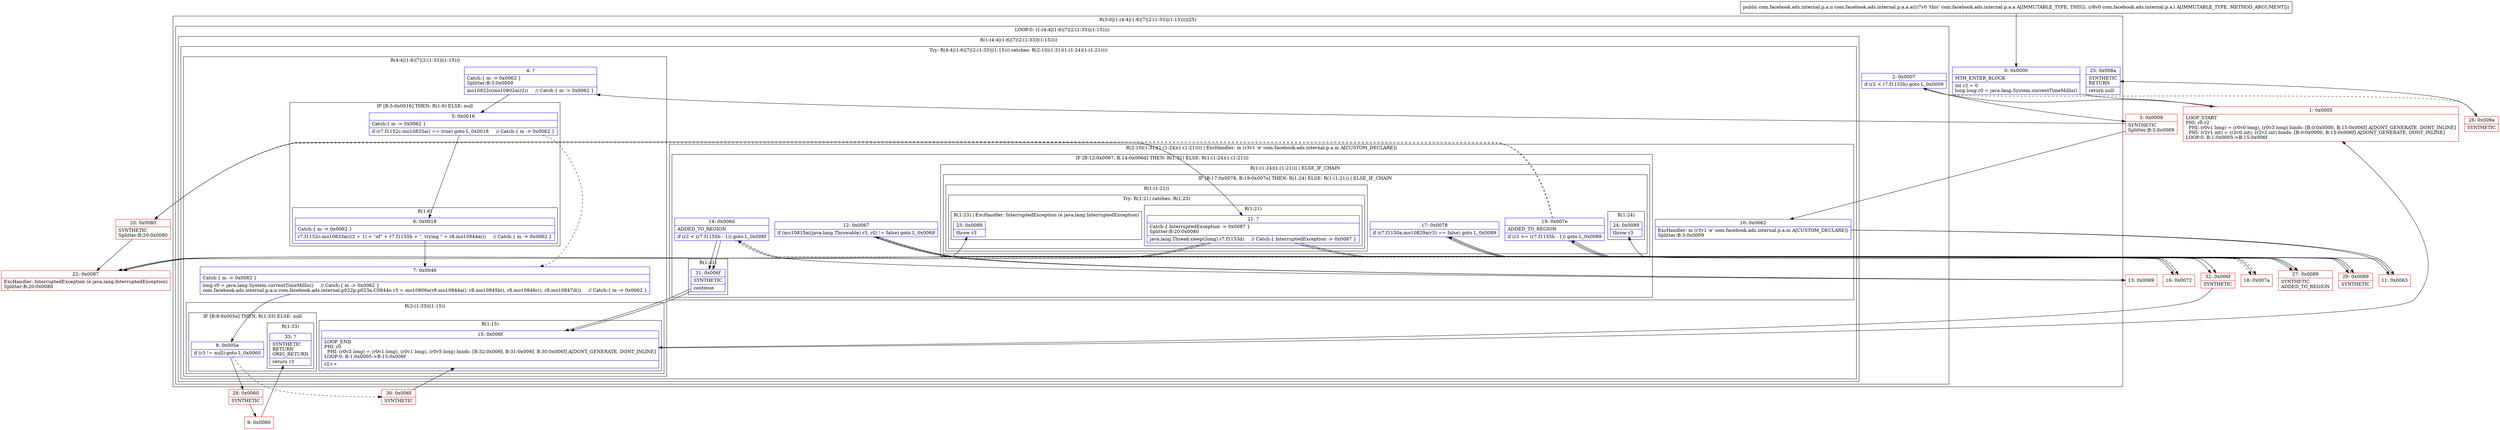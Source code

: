 digraph "CFG forcom.facebook.ads.internal.p.a.a.a(Lcom\/facebook\/ads\/internal\/p\/a\/l;)Lcom\/facebook\/ads\/internal\/p\/a\/n;" {
subgraph cluster_Region_1717427187 {
label = "R(3:0|(1:(4:4|(1:6)|7|(2:(1:33)|(1:15))))|25)";
node [shape=record,color=blue];
Node_0 [shape=record,label="{0\:\ 0x0000|MTH_ENTER_BLOCK\l|int r2 = 0\llong long r0 = java.lang.System.currentTimeMillis()\l}"];
subgraph cluster_LoopRegion_1788391774 {
label = "LOOP:0: (1:(4:4|(1:6)|7|(2:(1:33)|(1:15))))";
node [shape=record,color=blue];
Node_2 [shape=record,label="{2\:\ 0x0007|if (r2 \< r7.f1155h) goto L_0x0009\l}"];
subgraph cluster_Region_1715264209 {
label = "R(1:(4:4|(1:6)|7|(2:(1:33)|(1:15))))";
node [shape=record,color=blue];
subgraph cluster_TryCatchRegion_1074975016 {
label = "Try: R(4:4|(1:6)|7|(2:(1:33)|(1:15))) catches: R(2:10|(1:31)(1:(1:24)(1:(1:21))))";
node [shape=record,color=blue];
subgraph cluster_Region_1873645160 {
label = "R(4:4|(1:6)|7|(2:(1:33)|(1:15)))";
node [shape=record,color=blue];
Node_4 [shape=record,label="{4\:\ ?|Catch:\{ m \-\> 0x0062 \}\lSplitter:B:3:0x0009\l|mo10822c(mo10802a(r2))     \/\/ Catch:\{ m \-\> 0x0062 \}\l}"];
subgraph cluster_IfRegion_355006850 {
label = "IF [B:5:0x0016] THEN: R(1:6) ELSE: null";
node [shape=record,color=blue];
Node_5 [shape=record,label="{5\:\ 0x0016|Catch:\{ m \-\> 0x0062 \}\l|if (r7.f1152c.mo10835a() == true) goto L_0x0018     \/\/ Catch:\{ m \-\> 0x0062 \}\l}"];
subgraph cluster_Region_1730630189 {
label = "R(1:6)";
node [shape=record,color=blue];
Node_6 [shape=record,label="{6\:\ 0x0018|Catch:\{ m \-\> 0x0062 \}\l|r7.f1152c.mo10833a((r2 + 1) + \"of\" + r7.f1155h + \", trying \" + r8.mo10844a())     \/\/ Catch:\{ m \-\> 0x0062 \}\l}"];
}
}
Node_7 [shape=record,label="{7\:\ 0x0046|Catch:\{ m \-\> 0x0062 \}\l|long r0 = java.lang.System.currentTimeMillis()     \/\/ Catch:\{ m \-\> 0x0062 \}\lcom.facebook.ads.internal.p.a.n com.facebook.ads.internal.p022p.p023a.C0844n r3 = mo10806a(r8.mo10844a(), r8.mo10845b(), r8.mo10846c(), r8.mo10847d())     \/\/ Catch:\{ m \-\> 0x0062 \}\l}"];
subgraph cluster_Region_1274846741 {
label = "R(2:(1:33)|(1:15))";
node [shape=record,color=blue];
subgraph cluster_IfRegion_1300397063 {
label = "IF [B:8:0x005e] THEN: R(1:33) ELSE: null";
node [shape=record,color=blue];
Node_8 [shape=record,label="{8\:\ 0x005e|if (r3 != null) goto L_0x0060\l}"];
subgraph cluster_Region_283765152 {
label = "R(1:33)";
node [shape=record,color=blue];
Node_33 [shape=record,label="{33\:\ ?|SYNTHETIC\lRETURN\lORIG_RETURN\l|return r3\l}"];
}
}
subgraph cluster_Region_1983778727 {
label = "R(1:15)";
node [shape=record,color=blue];
Node_15 [shape=record,label="{15\:\ 0x006f|LOOP_END\lPHI: r0 \l  PHI: (r0v3 long) = (r0v1 long), (r0v1 long), (r0v5 long) binds: [B:32:0x006f, B:31:0x006f, B:30:0x006f] A[DONT_GENERATE, DONT_INLINE]\lLOOP:0: B:1:0x0005\-\>B:15:0x006f\l|r2++\l}"];
}
}
}
subgraph cluster_Region_1259745257 {
label = "R(2:10|(1:31)(1:(1:24)(1:(1:21)))) | ExcHandler: m (r3v1 'e' com.facebook.ads.internal.p.a.m A[CUSTOM_DECLARE])\l";
node [shape=record,color=blue];
Node_10 [shape=record,label="{10\:\ 0x0062|ExcHandler: m (r3v1 'e' com.facebook.ads.internal.p.a.m A[CUSTOM_DECLARE])\lSplitter:B:3:0x0009\l}"];
subgraph cluster_IfRegion_1642216025 {
label = "IF [B:12:0x0067, B:14:0x006d] THEN: R(1:31) ELSE: R(1:(1:24)(1:(1:21)))";
node [shape=record,color=blue];
Node_12 [shape=record,label="{12\:\ 0x0067|if (mo10815a((java.lang.Throwable) r3, r0) != false) goto L_0x0069\l}"];
Node_14 [shape=record,label="{14\:\ 0x006d|ADDED_TO_REGION\l|if (r2 \< (r7.f1155h \- 1)) goto L_0x006f\l}"];
subgraph cluster_Region_500902962 {
label = "R(1:31)";
node [shape=record,color=blue];
Node_31 [shape=record,label="{31\:\ 0x006f|SYNTHETIC\l|continue\l}"];
}
subgraph cluster_Region_1340941026 {
label = "R(1:(1:24)(1:(1:21))) | ELSE_IF_CHAIN\l";
node [shape=record,color=blue];
subgraph cluster_IfRegion_1323263354 {
label = "IF [B:17:0x0078, B:19:0x007e] THEN: R(1:24) ELSE: R(1:(1:21)) | ELSE_IF_CHAIN\l";
node [shape=record,color=blue];
Node_17 [shape=record,label="{17\:\ 0x0078|if (r7.f1150a.mo10829a(r3) == false) goto L_0x0089\l}"];
Node_19 [shape=record,label="{19\:\ 0x007e|ADDED_TO_REGION\l|if (r2 \>= (r7.f1155h \- 1)) goto L_0x0089\l}"];
subgraph cluster_Region_1615724860 {
label = "R(1:24)";
node [shape=record,color=blue];
Node_24 [shape=record,label="{24\:\ 0x0089|throw r3\l}"];
}
subgraph cluster_Region_450692027 {
label = "R(1:(1:21))";
node [shape=record,color=blue];
subgraph cluster_TryCatchRegion_1587746414 {
label = "Try: R(1:21) catches: R(1:23)";
node [shape=record,color=blue];
subgraph cluster_Region_2030032234 {
label = "R(1:21)";
node [shape=record,color=blue];
Node_21 [shape=record,label="{21\:\ ?|Catch:\{ InterruptedException \-\> 0x0087 \}\lSplitter:B:20:0x0080\l|java.lang.Thread.sleep((long) r7.f1153d)     \/\/ Catch:\{ InterruptedException \-\> 0x0087 \}\l}"];
}
subgraph cluster_Region_1755868328 {
label = "R(1:23) | ExcHandler: InterruptedException (e java.lang.InterruptedException)\l";
node [shape=record,color=blue];
Node_23 [shape=record,label="{23\:\ 0x0088|throw r3\l}"];
}
}
}
}
}
}
}
}
}
}
Node_25 [shape=record,label="{25\:\ 0x008a|SYNTHETIC\lRETURN\l|return null\l}"];
}
subgraph cluster_Region_1259745257 {
label = "R(2:10|(1:31)(1:(1:24)(1:(1:21)))) | ExcHandler: m (r3v1 'e' com.facebook.ads.internal.p.a.m A[CUSTOM_DECLARE])\l";
node [shape=record,color=blue];
Node_10 [shape=record,label="{10\:\ 0x0062|ExcHandler: m (r3v1 'e' com.facebook.ads.internal.p.a.m A[CUSTOM_DECLARE])\lSplitter:B:3:0x0009\l}"];
subgraph cluster_IfRegion_1642216025 {
label = "IF [B:12:0x0067, B:14:0x006d] THEN: R(1:31) ELSE: R(1:(1:24)(1:(1:21)))";
node [shape=record,color=blue];
Node_12 [shape=record,label="{12\:\ 0x0067|if (mo10815a((java.lang.Throwable) r3, r0) != false) goto L_0x0069\l}"];
Node_14 [shape=record,label="{14\:\ 0x006d|ADDED_TO_REGION\l|if (r2 \< (r7.f1155h \- 1)) goto L_0x006f\l}"];
subgraph cluster_Region_500902962 {
label = "R(1:31)";
node [shape=record,color=blue];
Node_31 [shape=record,label="{31\:\ 0x006f|SYNTHETIC\l|continue\l}"];
}
subgraph cluster_Region_1340941026 {
label = "R(1:(1:24)(1:(1:21))) | ELSE_IF_CHAIN\l";
node [shape=record,color=blue];
subgraph cluster_IfRegion_1323263354 {
label = "IF [B:17:0x0078, B:19:0x007e] THEN: R(1:24) ELSE: R(1:(1:21)) | ELSE_IF_CHAIN\l";
node [shape=record,color=blue];
Node_17 [shape=record,label="{17\:\ 0x0078|if (r7.f1150a.mo10829a(r3) == false) goto L_0x0089\l}"];
Node_19 [shape=record,label="{19\:\ 0x007e|ADDED_TO_REGION\l|if (r2 \>= (r7.f1155h \- 1)) goto L_0x0089\l}"];
subgraph cluster_Region_1615724860 {
label = "R(1:24)";
node [shape=record,color=blue];
Node_24 [shape=record,label="{24\:\ 0x0089|throw r3\l}"];
}
subgraph cluster_Region_450692027 {
label = "R(1:(1:21))";
node [shape=record,color=blue];
subgraph cluster_TryCatchRegion_1587746414 {
label = "Try: R(1:21) catches: R(1:23)";
node [shape=record,color=blue];
subgraph cluster_Region_2030032234 {
label = "R(1:21)";
node [shape=record,color=blue];
Node_21 [shape=record,label="{21\:\ ?|Catch:\{ InterruptedException \-\> 0x0087 \}\lSplitter:B:20:0x0080\l|java.lang.Thread.sleep((long) r7.f1153d)     \/\/ Catch:\{ InterruptedException \-\> 0x0087 \}\l}"];
}
subgraph cluster_Region_1755868328 {
label = "R(1:23) | ExcHandler: InterruptedException (e java.lang.InterruptedException)\l";
node [shape=record,color=blue];
Node_23 [shape=record,label="{23\:\ 0x0088|throw r3\l}"];
}
}
}
}
}
}
}
subgraph cluster_Region_1755868328 {
label = "R(1:23) | ExcHandler: InterruptedException (e java.lang.InterruptedException)\l";
node [shape=record,color=blue];
Node_23 [shape=record,label="{23\:\ 0x0088|throw r3\l}"];
}
Node_1 [shape=record,color=red,label="{1\:\ 0x0005|LOOP_START\lPHI: r0 r2 \l  PHI: (r0v1 long) = (r0v0 long), (r0v3 long) binds: [B:0:0x0000, B:15:0x006f] A[DONT_GENERATE, DONT_INLINE]\l  PHI: (r2v1 int) = (r2v0 int), (r2v2 int) binds: [B:0:0x0000, B:15:0x006f] A[DONT_GENERATE, DONT_INLINE]\lLOOP:0: B:1:0x0005\-\>B:15:0x006f\l}"];
Node_3 [shape=record,color=red,label="{3\:\ 0x0009|SYNTHETIC\lSplitter:B:3:0x0009\l}"];
Node_9 [shape=record,color=red,label="{9\:\ 0x0060}"];
Node_11 [shape=record,color=red,label="{11\:\ 0x0063}"];
Node_13 [shape=record,color=red,label="{13\:\ 0x0069}"];
Node_16 [shape=record,color=red,label="{16\:\ 0x0072}"];
Node_18 [shape=record,color=red,label="{18\:\ 0x007a}"];
Node_20 [shape=record,color=red,label="{20\:\ 0x0080|SYNTHETIC\lSplitter:B:20:0x0080\l}"];
Node_22 [shape=record,color=red,label="{22\:\ 0x0087|ExcHandler: InterruptedException (e java.lang.InterruptedException)\lSplitter:B:20:0x0080\l}"];
Node_26 [shape=record,color=red,label="{26\:\ 0x008a|SYNTHETIC\l}"];
Node_27 [shape=record,color=red,label="{27\:\ 0x0089|SYNTHETIC\lADDED_TO_REGION\l}"];
Node_28 [shape=record,color=red,label="{28\:\ 0x0060|SYNTHETIC\l}"];
Node_29 [shape=record,color=red,label="{29\:\ 0x0089|SYNTHETIC\l}"];
Node_30 [shape=record,color=red,label="{30\:\ 0x006f|SYNTHETIC\l}"];
Node_32 [shape=record,color=red,label="{32\:\ 0x006f|SYNTHETIC\l}"];
MethodNode[shape=record,label="{public com.facebook.ads.internal.p.a.n com.facebook.ads.internal.p.a.a.a((r7v0 'this' com.facebook.ads.internal.p.a.a A[IMMUTABLE_TYPE, THIS]), (r8v0 com.facebook.ads.internal.p.a.l A[IMMUTABLE_TYPE, METHOD_ARGUMENT])) }"];
MethodNode -> Node_0;
Node_0 -> Node_1;
Node_2 -> Node_3;
Node_2 -> Node_26[style=dashed];
Node_4 -> Node_5;
Node_5 -> Node_6;
Node_5 -> Node_7[style=dashed];
Node_6 -> Node_7;
Node_7 -> Node_8;
Node_8 -> Node_28;
Node_8 -> Node_30[style=dashed];
Node_15 -> Node_1;
Node_10 -> Node_11;
Node_12 -> Node_13;
Node_12 -> Node_16[style=dashed];
Node_14 -> Node_16[style=dashed];
Node_14 -> Node_31;
Node_31 -> Node_15;
Node_17 -> Node_18[style=dashed];
Node_17 -> Node_27;
Node_19 -> Node_20[style=dashed];
Node_19 -> Node_29;
Node_21 -> Node_22;
Node_21 -> Node_32;
Node_10 -> Node_11;
Node_12 -> Node_13;
Node_12 -> Node_16[style=dashed];
Node_14 -> Node_16[style=dashed];
Node_14 -> Node_31;
Node_31 -> Node_15;
Node_17 -> Node_18[style=dashed];
Node_17 -> Node_27;
Node_19 -> Node_20[style=dashed];
Node_19 -> Node_29;
Node_21 -> Node_22;
Node_21 -> Node_32;
Node_1 -> Node_2;
Node_3 -> Node_4;
Node_3 -> Node_10;
Node_9 -> Node_33;
Node_11 -> Node_12;
Node_13 -> Node_14;
Node_16 -> Node_17;
Node_18 -> Node_19;
Node_20 -> Node_21;
Node_20 -> Node_22;
Node_22 -> Node_23;
Node_26 -> Node_25;
Node_27 -> Node_24;
Node_28 -> Node_9;
Node_29 -> Node_24;
Node_30 -> Node_15;
Node_32 -> Node_15;
}

